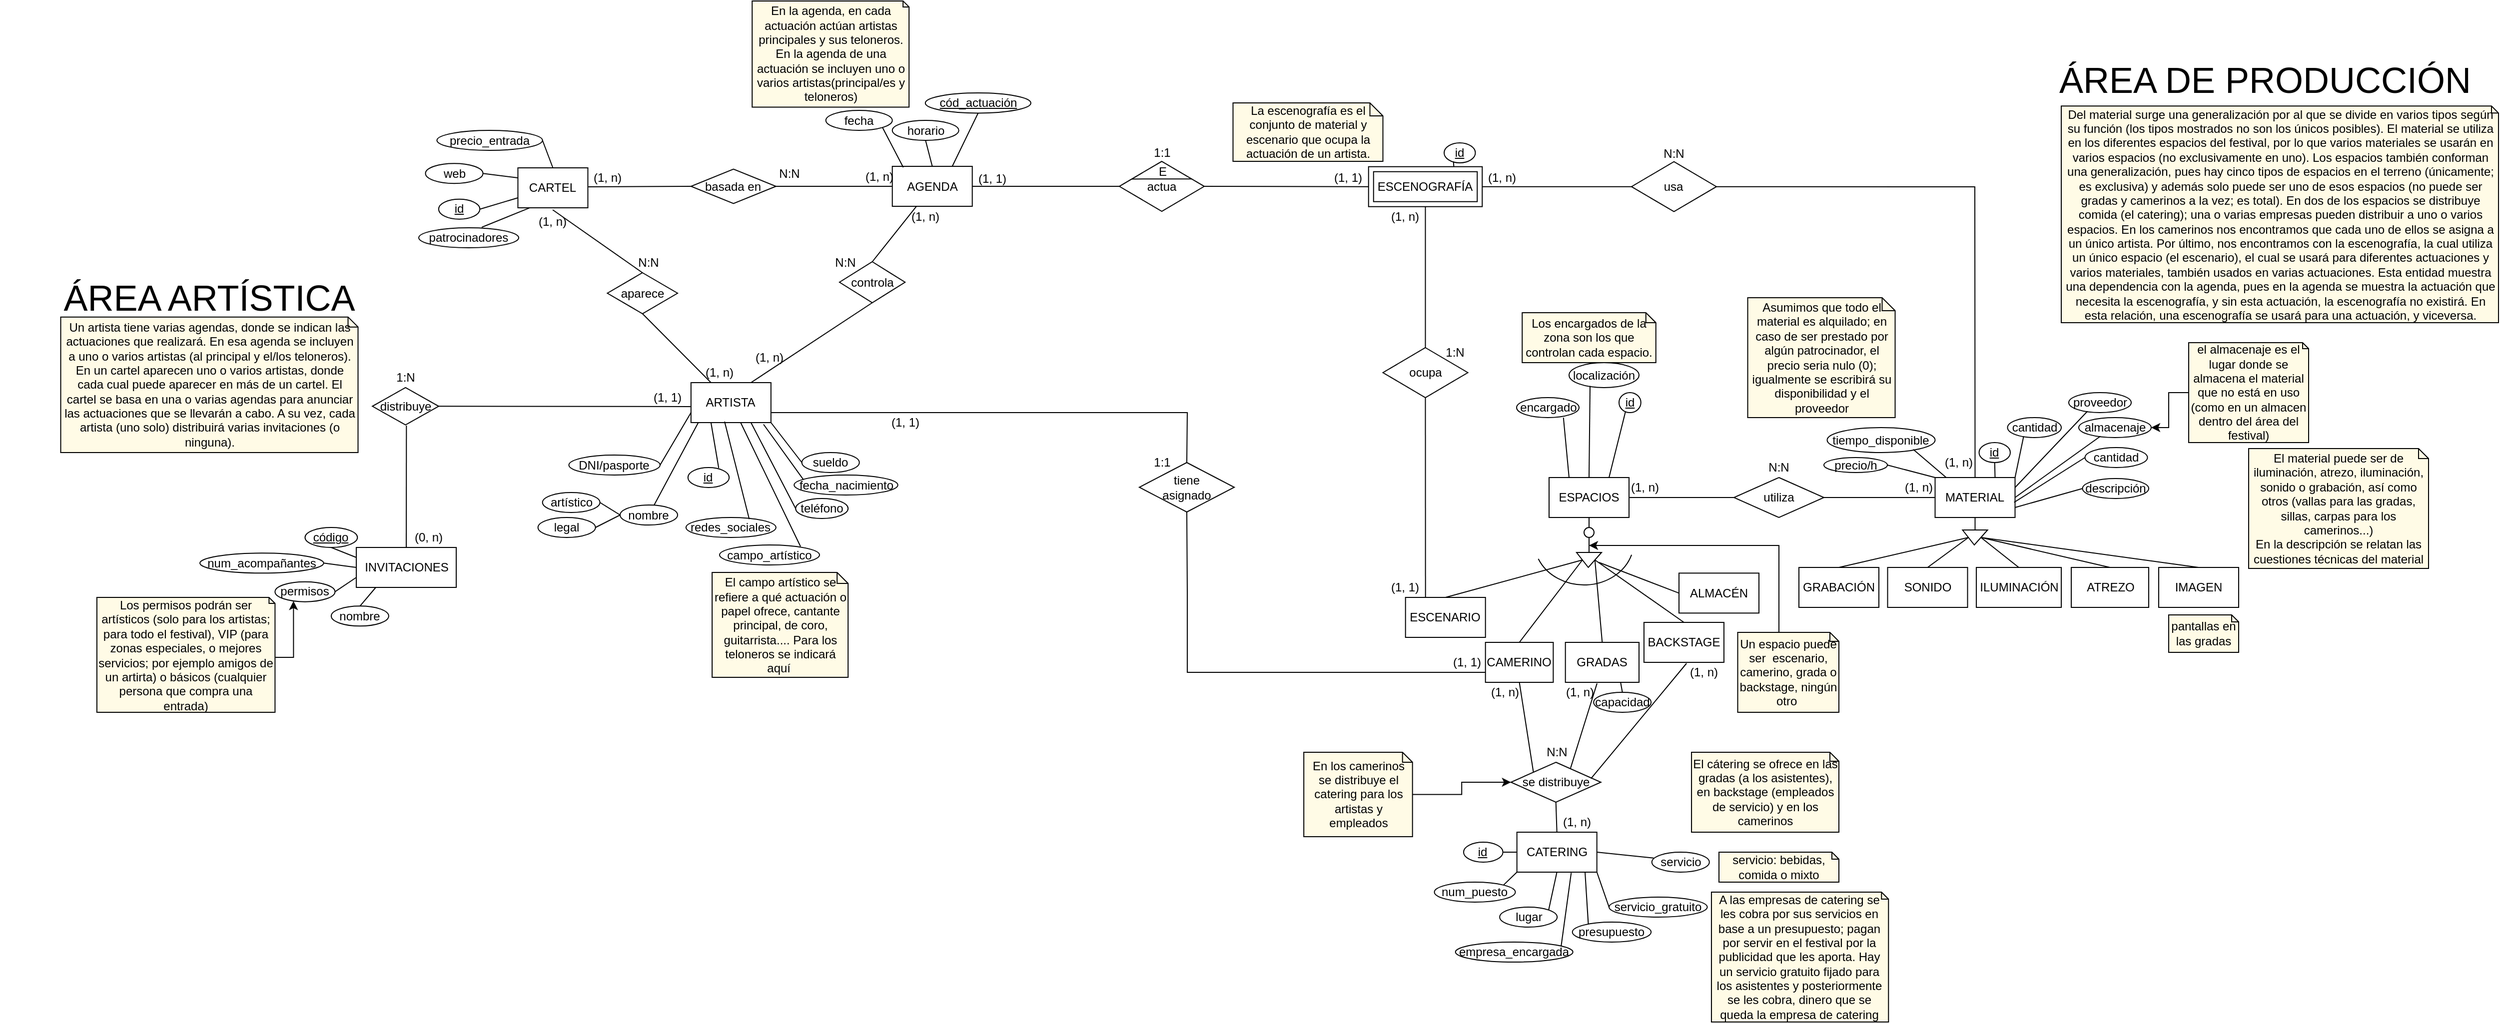 <mxfile version="14.6.9" type="device"><diagram id="wHpsSQKOxJFCnORs4FpX" name="Page-1"><mxGraphModel dx="1543" dy="1547" grid="1" gridSize="10" guides="1" tooltips="1" connect="1" arrows="1" fold="1" page="1" pageScale="1" pageWidth="827" pageHeight="1169" math="0" shadow="0"><root><mxCell id="0"/><mxCell id="1" parent="0"/><mxCell id="zHN2boDvlVWGgwDAEwIw-7" value="ESCENOGRAFÍA" style="shape=ext;margin=3;double=1;whiteSpace=wrap;html=1;align=center;" parent="1" vertex="1"><mxGeometry x="969.37" y="53.84" width="113.75" height="40" as="geometry"/></mxCell><mxCell id="lAFr23rKKSuZjU2SJJOA-1" value="ARTISTA" style="rounded=0;whiteSpace=wrap;html=1;" parent="1" vertex="1"><mxGeometry x="291.42" y="270" width="80" height="40" as="geometry"/></mxCell><mxCell id="lAFr23rKKSuZjU2SJJOA-2" value="CARTEL" style="rounded=0;whiteSpace=wrap;html=1;" parent="1" vertex="1"><mxGeometry x="118.23" y="55" width="70" height="40" as="geometry"/></mxCell><mxCell id="lAFr23rKKSuZjU2SJJOA-3" value="INVITACIONES" style="rounded=0;whiteSpace=wrap;html=1;" parent="1" vertex="1"><mxGeometry x="-43.5" y="435" width="100" height="40" as="geometry"/></mxCell><mxCell id="lAFr23rKKSuZjU2SJJOA-4" value="AGENDA" style="rounded=0;whiteSpace=wrap;html=1;" parent="1" vertex="1"><mxGeometry x="492.85" y="53.51" width="80" height="40" as="geometry"/></mxCell><mxCell id="lAFr23rKKSuZjU2SJJOA-45" value="MATERIAL" style="rounded=0;whiteSpace=wrap;html=1;" parent="1" vertex="1"><mxGeometry x="1536.25" y="365" width="80" height="40" as="geometry"/></mxCell><mxCell id="lAFr23rKKSuZjU2SJJOA-46" value="SONIDO" style="rounded=0;whiteSpace=wrap;html=1;" parent="1" vertex="1"><mxGeometry x="1488.75" y="455" width="80" height="40" as="geometry"/></mxCell><mxCell id="lAFr23rKKSuZjU2SJJOA-47" value="GRABACIÓN" style="rounded=0;whiteSpace=wrap;html=1;" parent="1" vertex="1"><mxGeometry x="1400" y="455" width="80" height="40" as="geometry"/></mxCell><mxCell id="lAFr23rKKSuZjU2SJJOA-48" value="ILUMINACIÓN" style="rounded=0;whiteSpace=wrap;html=1;" parent="1" vertex="1"><mxGeometry x="1577.5" y="455" width="85" height="40" as="geometry"/></mxCell><mxCell id="lAFr23rKKSuZjU2SJJOA-49" value="ESPACIOS" style="rounded=0;whiteSpace=wrap;html=1;" parent="1" vertex="1"><mxGeometry x="1150" y="365" width="80" height="40" as="geometry"/></mxCell><mxCell id="lAFr23rKKSuZjU2SJJOA-50" value="ESCENARIO" style="rounded=0;whiteSpace=wrap;html=1;" parent="1" vertex="1"><mxGeometry x="1006.34" y="485" width="80" height="40" as="geometry"/></mxCell><mxCell id="lAFr23rKKSuZjU2SJJOA-51" value="GRADAS" style="rounded=0;whiteSpace=wrap;html=1;" parent="1" vertex="1"><mxGeometry x="1166.34" y="530" width="73.66" height="40" as="geometry"/></mxCell><mxCell id="lAFr23rKKSuZjU2SJJOA-52" value="BACKSTAGE" style="rounded=0;whiteSpace=wrap;html=1;" parent="1" vertex="1"><mxGeometry x="1244.97" y="510" width="80" height="40" as="geometry"/></mxCell><mxCell id="lAFr23rKKSuZjU2SJJOA-53" value="CATERING" style="rounded=0;whiteSpace=wrap;html=1;" parent="1" vertex="1"><mxGeometry x="1117.84" y="720" width="80" height="40" as="geometry"/></mxCell><mxCell id="lAFr23rKKSuZjU2SJJOA-55" value="" style="endArrow=none;html=1;rounded=0;exitX=0.5;exitY=1;exitDx=0;exitDy=0;startArrow=none;" parent="1" source="ZpnFqnNZQAsO4K6QBseK-27" target="lAFr23rKKSuZjU2SJJOA-56" edge="1"><mxGeometry relative="1" as="geometry"><mxPoint x="1180" y="415" as="sourcePoint"/><mxPoint x="1190" y="425" as="targetPoint"/></mxGeometry></mxCell><mxCell id="lAFr23rKKSuZjU2SJJOA-56" value="" style="verticalLabelPosition=bottom;verticalAlign=top;html=1;shape=mxgraph.basic.acute_triangle;dx=0.53;rotation=-180;" parent="1" vertex="1"><mxGeometry x="1177.5" y="440" width="25" height="15" as="geometry"/></mxCell><mxCell id="lAFr23rKKSuZjU2SJJOA-57" value="" style="endArrow=none;html=1;rounded=0;exitX=0;exitY=0;exitDx=6.625;exitDy=7.5;exitPerimeter=0;entryX=0.5;entryY=0;entryDx=0;entryDy=0;" parent="1" source="lAFr23rKKSuZjU2SJJOA-56" target="lAFr23rKKSuZjU2SJJOA-51" edge="1"><mxGeometry relative="1" as="geometry"><mxPoint x="1130" y="455" as="sourcePoint"/><mxPoint x="1290" y="455" as="targetPoint"/></mxGeometry></mxCell><mxCell id="lAFr23rKKSuZjU2SJJOA-58" value="" style="endArrow=none;html=1;rounded=0;exitX=0;exitY=0;exitDx=19.125;exitDy=7.5;exitPerimeter=0;entryX=0.5;entryY=0;entryDx=0;entryDy=0;" parent="1" source="lAFr23rKKSuZjU2SJJOA-56" target="lAFr23rKKSuZjU2SJJOA-50" edge="1"><mxGeometry relative="1" as="geometry"><mxPoint x="1130" y="455" as="sourcePoint"/><mxPoint x="1290" y="455" as="targetPoint"/></mxGeometry></mxCell><mxCell id="lAFr23rKKSuZjU2SJJOA-59" value="" style="endArrow=none;html=1;rounded=0;entryX=0.5;entryY=0;entryDx=0;entryDy=0;exitX=0;exitY=0;exitDx=6.625;exitDy=7.5;exitPerimeter=0;" parent="1" source="lAFr23rKKSuZjU2SJJOA-56" target="lAFr23rKKSuZjU2SJJOA-52" edge="1"><mxGeometry relative="1" as="geometry"><mxPoint x="1200" y="455" as="sourcePoint"/><mxPoint x="1290" y="455" as="targetPoint"/></mxGeometry></mxCell><mxCell id="lAFr23rKKSuZjU2SJJOA-60" value="utiliza" style="shape=rhombus;perimeter=rhombusPerimeter;whiteSpace=wrap;html=1;align=center;" parent="1" vertex="1"><mxGeometry x="1335" y="365" width="90" height="40" as="geometry"/></mxCell><mxCell id="lAFr23rKKSuZjU2SJJOA-61" value="" style="endArrow=none;html=1;rounded=0;exitX=0.5;exitY=1;exitDx=0;exitDy=0;" parent="1" source="lAFr23rKKSuZjU2SJJOA-45" target="lAFr23rKKSuZjU2SJJOA-62" edge="1"><mxGeometry relative="1" as="geometry"><mxPoint x="1558.75" y="457.5" as="sourcePoint"/><mxPoint x="1558.75" y="477.5" as="targetPoint"/></mxGeometry></mxCell><mxCell id="lAFr23rKKSuZjU2SJJOA-62" value="" style="verticalLabelPosition=bottom;verticalAlign=top;html=1;shape=mxgraph.basic.acute_triangle;dx=0.53;rotation=-180;" parent="1" vertex="1"><mxGeometry x="1563.75" y="417.5" width="25" height="15" as="geometry"/></mxCell><mxCell id="lAFr23rKKSuZjU2SJJOA-63" value="" style="endArrow=none;html=1;rounded=0;exitX=0;exitY=0;exitDx=19.125;exitDy=7.5;exitPerimeter=0;entryX=0.5;entryY=0;entryDx=0;entryDy=0;" parent="1" source="lAFr23rKKSuZjU2SJJOA-62" target="lAFr23rKKSuZjU2SJJOA-46" edge="1"><mxGeometry relative="1" as="geometry"><mxPoint x="1526.25" y="497.5" as="sourcePoint"/><mxPoint x="1586.25" y="497.5" as="targetPoint"/></mxGeometry></mxCell><mxCell id="lAFr23rKKSuZjU2SJJOA-64" value="" style="endArrow=none;html=1;rounded=0;exitX=0;exitY=0;exitDx=19.125;exitDy=7.5;exitPerimeter=0;entryX=0.5;entryY=0;entryDx=0;entryDy=0;" parent="1" source="lAFr23rKKSuZjU2SJJOA-62" target="lAFr23rKKSuZjU2SJJOA-47" edge="1"><mxGeometry relative="1" as="geometry"><mxPoint x="1526.25" y="497.5" as="sourcePoint"/><mxPoint x="1496.25" y="497.5" as="targetPoint"/></mxGeometry></mxCell><mxCell id="lAFr23rKKSuZjU2SJJOA-65" value="" style="endArrow=none;html=1;rounded=0;entryX=0.5;entryY=0;entryDx=0;entryDy=0;exitX=0;exitY=0;exitDx=6.625;exitDy=7.5;exitPerimeter=0;" parent="1" source="lAFr23rKKSuZjU2SJJOA-62" target="lAFr23rKKSuZjU2SJJOA-48" edge="1"><mxGeometry relative="1" as="geometry"><mxPoint x="1596.25" y="497.5" as="sourcePoint"/><mxPoint x="1676.25" y="497.5" as="targetPoint"/></mxGeometry></mxCell><mxCell id="lAFr23rKKSuZjU2SJJOA-66" value="" style="endArrow=none;html=1;rounded=0;exitX=1;exitY=0.5;exitDx=0;exitDy=0;entryX=0;entryY=0.5;entryDx=0;entryDy=0;" parent="1" source="lAFr23rKKSuZjU2SJJOA-49" target="lAFr23rKKSuZjU2SJJOA-60" edge="1"><mxGeometry relative="1" as="geometry"><mxPoint x="1170" y="285" as="sourcePoint"/><mxPoint x="1330" y="285" as="targetPoint"/></mxGeometry></mxCell><mxCell id="lAFr23rKKSuZjU2SJJOA-67" value="" style="endArrow=none;html=1;rounded=0;exitX=1;exitY=0.5;exitDx=0;exitDy=0;entryX=0;entryY=0.5;entryDx=0;entryDy=0;" parent="1" source="lAFr23rKKSuZjU2SJJOA-60" target="lAFr23rKKSuZjU2SJJOA-45" edge="1"><mxGeometry relative="1" as="geometry"><mxPoint x="1170" y="285" as="sourcePoint"/><mxPoint x="1330" y="285" as="targetPoint"/></mxGeometry></mxCell><mxCell id="lAFr23rKKSuZjU2SJJOA-68" value="ocupa" style="shape=rhombus;perimeter=rhombusPerimeter;whiteSpace=wrap;html=1;align=center;" parent="1" vertex="1"><mxGeometry x="983.75" y="235" width="85" height="50" as="geometry"/></mxCell><mxCell id="lAFr23rKKSuZjU2SJJOA-69" value="" style="endArrow=none;html=1;rounded=0;entryX=0.5;entryY=0;entryDx=0;entryDy=0;exitX=1;exitY=0.5;exitDx=0;exitDy=0;" parent="1" source="7BMnyStVyAtj3TDrijPH-26" target="lAFr23rKKSuZjU2SJJOA-45" edge="1"><mxGeometry relative="1" as="geometry"><mxPoint x="1250" y="80" as="sourcePoint"/><mxPoint x="1330" y="515" as="targetPoint"/><Array as="points"><mxPoint x="1576" y="74"/></Array></mxGeometry></mxCell><mxCell id="lAFr23rKKSuZjU2SJJOA-70" value="" style="endArrow=none;html=1;rounded=0;exitX=0.5;exitY=1;exitDx=0;exitDy=0;entryX=0.5;entryY=0;entryDx=0;entryDy=0;" parent="1" source="zHN2boDvlVWGgwDAEwIw-7" target="lAFr23rKKSuZjU2SJJOA-68" edge="1"><mxGeometry relative="1" as="geometry"><mxPoint x="1452" y="155" as="sourcePoint"/><mxPoint x="1558.75" y="225" as="targetPoint"/></mxGeometry></mxCell><mxCell id="lAFr23rKKSuZjU2SJJOA-74" value="se distribuye" style="rhombus;whiteSpace=wrap;html=1;" parent="1" vertex="1"><mxGeometry x="1111.84" y="650" width="90" height="40" as="geometry"/></mxCell><mxCell id="lAFr23rKKSuZjU2SJJOA-75" value="" style="endArrow=none;html=1;exitX=0.663;exitY=0.147;exitDx=0;exitDy=0;exitPerimeter=0;" parent="1" source="lAFr23rKKSuZjU2SJJOA-74" edge="1"><mxGeometry width="50" height="50" relative="1" as="geometry"><mxPoint x="1471.34" y="610" as="sourcePoint"/><mxPoint x="1198" y="571" as="targetPoint"/></mxGeometry></mxCell><mxCell id="lAFr23rKKSuZjU2SJJOA-76" value="" style="endArrow=none;html=1;exitX=0.5;exitY=1;exitDx=0;exitDy=0;entryX=0.5;entryY=0;entryDx=0;entryDy=0;" parent="1" source="lAFr23rKKSuZjU2SJJOA-74" target="lAFr23rKKSuZjU2SJJOA-53" edge="1"><mxGeometry width="50" height="50" relative="1" as="geometry"><mxPoint x="1180.59" y="690" as="sourcePoint"/><mxPoint x="1477.59" y="610" as="targetPoint"/></mxGeometry></mxCell><mxCell id="lAFr23rKKSuZjU2SJJOA-77" value="" style="endArrow=none;html=1;rounded=0;exitX=0.5;exitY=1;exitDx=0;exitDy=0;entryX=0.25;entryY=0;entryDx=0;entryDy=0;" parent="1" source="lAFr23rKKSuZjU2SJJOA-68" target="lAFr23rKKSuZjU2SJJOA-50" edge="1"><mxGeometry relative="1" as="geometry"><mxPoint x="1425" y="290" as="sourcePoint"/><mxPoint x="1558.75" y="375" as="targetPoint"/></mxGeometry></mxCell><mxCell id="lAFr23rKKSuZjU2SJJOA-78" value="La escenografía es el conjunto de material y escenario que ocupa la actuación de un artista." style="shape=note;size=13;whiteSpace=wrap;html=1;fillColor=#FFFBE6;" parent="1" vertex="1"><mxGeometry x="833.75" y="-10" width="150" height="58.51" as="geometry"/></mxCell><mxCell id="lAFr23rKKSuZjU2SJJOA-80" value="El material puede ser de iluminación, atrezo, iluminación, sonido o grabación, así como otros (vallas para las gradas, sillas, carpas para los camerinos...)&lt;br&gt;En la descripción se relatan las cuestiones técnicas del material" style="shape=note;size=10;whiteSpace=wrap;html=1;fillColor=#FFFBE6;" parent="1" vertex="1"><mxGeometry x="1850" y="336" width="180" height="120" as="geometry"/></mxCell><mxCell id="lAFr23rKKSuZjU2SJJOA-83" style="edgeStyle=orthogonalEdgeStyle;rounded=0;orthogonalLoop=1;jettySize=auto;html=1;" parent="1" source="lAFr23rKKSuZjU2SJJOA-82" edge="1"><mxGeometry relative="1" as="geometry"><mxPoint x="1190" y="433" as="targetPoint"/><Array as="points"><mxPoint x="1380" y="570"/><mxPoint x="1380" y="433"/></Array></mxGeometry></mxCell><mxCell id="lAFr23rKKSuZjU2SJJOA-82" value="Un espacio puede ser&amp;nbsp; escenario, camerino, grada o backstage, ningún otro&amp;nbsp;" style="shape=note;size=9;whiteSpace=wrap;html=1;fillColor=#FFFBE6;" parent="1" vertex="1"><mxGeometry x="1338.75" y="520" width="101.25" height="80" as="geometry"/></mxCell><mxCell id="lAFr23rKKSuZjU2SJJOA-85" style="edgeStyle=orthogonalEdgeStyle;rounded=0;orthogonalLoop=1;jettySize=auto;html=1;entryX=0;entryY=0.5;entryDx=0;entryDy=0;" parent="1" source="lAFr23rKKSuZjU2SJJOA-84" target="lAFr23rKKSuZjU2SJJOA-74" edge="1"><mxGeometry relative="1" as="geometry"/></mxCell><mxCell id="lAFr23rKKSuZjU2SJJOA-84" value="En los camerinos se distribuye el catering para los artistas y empleados" style="shape=note;size=10;whiteSpace=wrap;html=1;fillColor=#FFFBE6;" parent="1" vertex="1"><mxGeometry x="904.59" y="640" width="108.75" height="84.5" as="geometry"/></mxCell><mxCell id="P6zloxRCI6d_RbfvAFW0-1" value="&lt;span&gt;CAMERINO&lt;/span&gt;" style="rounded=0;whiteSpace=wrap;html=1;" parent="1" vertex="1"><mxGeometry x="1086.34" y="530" width="67.84" height="40" as="geometry"/></mxCell><mxCell id="P6zloxRCI6d_RbfvAFW0-2" value="" style="endArrow=none;html=1;exitX=0.5;exitY=0;exitDx=0;exitDy=0;entryX=0;entryY=0;entryDx=19.125;entryDy=7.5;entryPerimeter=0;" parent="1" source="P6zloxRCI6d_RbfvAFW0-1" target="lAFr23rKKSuZjU2SJJOA-56" edge="1"><mxGeometry width="50" height="50" relative="1" as="geometry"><mxPoint x="1310" y="470" as="sourcePoint"/><mxPoint x="1180" y="450" as="targetPoint"/></mxGeometry></mxCell><mxCell id="P6zloxRCI6d_RbfvAFW0-9" value="" style="verticalLabelPosition=bottom;verticalAlign=top;html=1;shape=mxgraph.basic.arc;startAngle=0.3;endAngle=0.684;fillColor=#FFFBE6;" parent="1" vertex="1"><mxGeometry x="1135" y="385" width="100" height="87.5" as="geometry"/></mxCell><mxCell id="P6zloxRCI6d_RbfvAFW0-13" value="IMAGEN" style="rounded=0;whiteSpace=wrap;html=1;" parent="1" vertex="1"><mxGeometry x="1760" y="455" width="80" height="40" as="geometry"/></mxCell><mxCell id="P6zloxRCI6d_RbfvAFW0-14" value="" style="endArrow=none;html=1;exitX=0.5;exitY=0;exitDx=0;exitDy=0;entryX=0;entryY=0;entryDx=6.625;entryDy=7.5;entryPerimeter=0;" parent="1" source="P6zloxRCI6d_RbfvAFW0-13" target="lAFr23rKKSuZjU2SJJOA-62" edge="1"><mxGeometry width="50" height="50" relative="1" as="geometry"><mxPoint x="2158.75" y="555" as="sourcePoint"/><mxPoint x="1890" y="510" as="targetPoint"/></mxGeometry></mxCell><mxCell id="P6zloxRCI6d_RbfvAFW0-15" value="pantallas en las gradas" style="shape=note;size=7;whiteSpace=wrap;html=1;fillColor=#FFFBE6;" parent="1" vertex="1"><mxGeometry x="1770" y="502.5" width="70" height="37.5" as="geometry"/></mxCell><mxCell id="P6zloxRCI6d_RbfvAFW0-16" value="El cátering se ofrece en las gradas (a los asistentes), en backstage (empleados de servicio) y en los camerinos" style="shape=note;size=9;whiteSpace=wrap;html=1;fillColor=#FFFBE6;" parent="1" vertex="1"><mxGeometry x="1292.53" y="640" width="147.47" height="80" as="geometry"/></mxCell><mxCell id="P6zloxRCI6d_RbfvAFW0-17" value="nombre" style="ellipse;whiteSpace=wrap;html=1;align=center;fillColor=#FFFFFF;" parent="1" vertex="1"><mxGeometry x="220.48" y="392.5" width="57.5" height="20" as="geometry"/></mxCell><mxCell id="P6zloxRCI6d_RbfvAFW0-18" value="legal" style="ellipse;whiteSpace=wrap;html=1;align=center;fillColor=#FFFFFF;" parent="1" vertex="1"><mxGeometry x="138.32" y="405" width="57.5" height="20" as="geometry"/></mxCell><mxCell id="P6zloxRCI6d_RbfvAFW0-19" value="artístico" style="ellipse;whiteSpace=wrap;html=1;align=center;fillColor=#FFFFFF;" parent="1" vertex="1"><mxGeometry x="142.82" y="380" width="57.5" height="20" as="geometry"/></mxCell><mxCell id="P6zloxRCI6d_RbfvAFW0-20" value="&lt;u&gt;id&lt;/u&gt;" style="ellipse;whiteSpace=wrap;html=1;align=center;fillColor=#FFFFFF;" parent="1" vertex="1"><mxGeometry x="288.37" y="355" width="41.25" height="20" as="geometry"/></mxCell><mxCell id="P6zloxRCI6d_RbfvAFW0-21" value="DNI/pasporte" style="ellipse;whiteSpace=wrap;html=1;align=center;fillColor=#FFFFFF;" parent="1" vertex="1"><mxGeometry x="169.23" y="342.5" width="91.25" height="20" as="geometry"/></mxCell><mxCell id="P6zloxRCI6d_RbfvAFW0-22" value="fecha_nacimiento" style="ellipse;whiteSpace=wrap;html=1;align=center;fillColor=#FFFFFF;" parent="1" vertex="1"><mxGeometry x="394.6" y="362.5" width="103.75" height="20" as="geometry"/></mxCell><mxCell id="P6zloxRCI6d_RbfvAFW0-23" value="redes_sociales" style="ellipse;whiteSpace=wrap;html=1;align=center;fillColor=#FFFFFF;" parent="1" vertex="1"><mxGeometry x="286.42" y="405.0" width="90" height="20" as="geometry"/></mxCell><mxCell id="P6zloxRCI6d_RbfvAFW0-24" value="teléfono" style="ellipse;whiteSpace=wrap;html=1;align=center;fillColor=#FFFFFF;" parent="1" vertex="1"><mxGeometry x="396.1" y="386" width="52.5" height="20" as="geometry"/></mxCell><mxCell id="P6zloxRCI6d_RbfvAFW0-28" value="" style="endArrow=none;html=1;exitX=0.75;exitY=1;exitDx=0;exitDy=0;entryX=0;entryY=0.5;entryDx=0;entryDy=0;" parent="1" source="lAFr23rKKSuZjU2SJJOA-1" target="P6zloxRCI6d_RbfvAFW0-24" edge="1"><mxGeometry width="50" height="50" relative="1" as="geometry"><mxPoint x="386.79" y="847.5" as="sourcePoint"/><mxPoint x="445.62" y="372.5" as="targetPoint"/></mxGeometry></mxCell><mxCell id="P6zloxRCI6d_RbfvAFW0-29" value="" style="endArrow=none;html=1;exitX=1;exitY=0.5;exitDx=0;exitDy=0;entryX=0;entryY=0.5;entryDx=0;entryDy=0;" parent="1" source="P6zloxRCI6d_RbfvAFW0-19" target="P6zloxRCI6d_RbfvAFW0-17" edge="1"><mxGeometry width="50" height="50" relative="1" as="geometry"><mxPoint x="-34.763" y="290.621" as="sourcePoint"/><mxPoint x="83.23" y="296" as="targetPoint"/></mxGeometry></mxCell><mxCell id="P6zloxRCI6d_RbfvAFW0-30" value="" style="endArrow=none;html=1;exitX=0;exitY=0.5;exitDx=0;exitDy=0;entryX=1;entryY=0.5;entryDx=0;entryDy=0;" parent="1" source="P6zloxRCI6d_RbfvAFW0-17" target="P6zloxRCI6d_RbfvAFW0-18" edge="1"><mxGeometry width="50" height="50" relative="1" as="geometry"><mxPoint x="-34.763" y="311.379" as="sourcePoint"/><mxPoint x="23.23" y="311" as="targetPoint"/></mxGeometry></mxCell><mxCell id="P6zloxRCI6d_RbfvAFW0-35" value="sueldo" style="ellipse;whiteSpace=wrap;html=1;align=center;fillColor=#FFFFFF;" parent="1" vertex="1"><mxGeometry x="402.35" y="340" width="57.5" height="20" as="geometry"/></mxCell><mxCell id="P6zloxRCI6d_RbfvAFW0-36" value="campo_artístico" style="ellipse;whiteSpace=wrap;html=1;align=center;fillColor=#FFFFFF;" parent="1" vertex="1"><mxGeometry x="320.0" y="432.5" width="100" height="20" as="geometry"/></mxCell><mxCell id="P6zloxRCI6d_RbfvAFW0-37" value="El campo artístico se refiere a qué actuación o papel ofrece, cantante principal, de coro, guitarrista.... Para los teloneros se indicará aquí&amp;nbsp;" style="shape=note;size=11;whiteSpace=wrap;html=1;fillColor=#FFFBE6;" parent="1" vertex="1"><mxGeometry x="312.55" y="460" width="136.05" height="105" as="geometry"/></mxCell><mxCell id="P6zloxRCI6d_RbfvAFW0-39" value="" style="endArrow=none;html=1;rounded=0;exitX=0;exitY=0.5;exitDx=0;exitDy=0;entryX=1;entryY=1;entryDx=0;entryDy=0;" parent="1" source="P6zloxRCI6d_RbfvAFW0-35" target="lAFr23rKKSuZjU2SJJOA-1" edge="1"><mxGeometry relative="1" as="geometry"><mxPoint x="461.87" y="722.5" as="sourcePoint"/><mxPoint x="401.35" y="846.82" as="targetPoint"/></mxGeometry></mxCell><mxCell id="P6zloxRCI6d_RbfvAFW0-40" value="" style="endArrow=none;html=1;rounded=0;exitX=0.746;exitY=0.026;exitDx=0;exitDy=0;entryX=0.25;entryY=1;entryDx=0;entryDy=0;exitPerimeter=0;" parent="1" source="P6zloxRCI6d_RbfvAFW0-20" target="lAFr23rKKSuZjU2SJJOA-1" edge="1"><mxGeometry relative="1" as="geometry"><mxPoint x="461.87" y="722.5" as="sourcePoint"/><mxPoint x="326.79" y="847.5" as="targetPoint"/></mxGeometry></mxCell><mxCell id="P6zloxRCI6d_RbfvAFW0-41" value="" style="endArrow=none;html=1;rounded=0;exitX=0.703;exitY=0.082;exitDx=0;exitDy=0;entryX=0.42;entryY=0.975;entryDx=0;entryDy=0;entryPerimeter=0;exitPerimeter=0;" parent="1" source="P6zloxRCI6d_RbfvAFW0-23" target="lAFr23rKKSuZjU2SJJOA-1" edge="1"><mxGeometry relative="1" as="geometry"><mxPoint x="461.87" y="722.5" as="sourcePoint"/><mxPoint x="346.79" y="847.5" as="targetPoint"/></mxGeometry></mxCell><mxCell id="P6zloxRCI6d_RbfvAFW0-42" value="" style="endArrow=none;html=1;rounded=0;exitX=0.81;exitY=0.074;exitDx=0;exitDy=0;exitPerimeter=0;" parent="1" source="P6zloxRCI6d_RbfvAFW0-36" target="lAFr23rKKSuZjU2SJJOA-1" edge="1"><mxGeometry relative="1" as="geometry"><mxPoint x="461.87" y="722.5" as="sourcePoint"/><mxPoint x="366.79" y="847.5" as="targetPoint"/></mxGeometry></mxCell><mxCell id="P6zloxRCI6d_RbfvAFW0-44" value="" style="endArrow=none;html=1;rounded=0;exitX=0.091;exitY=0.24;exitDx=0;exitDy=0;entryX=0.907;entryY=1.044;entryDx=0;entryDy=0;entryPerimeter=0;exitPerimeter=0;" parent="1" source="P6zloxRCI6d_RbfvAFW0-22" target="lAFr23rKKSuZjU2SJJOA-1" edge="1"><mxGeometry relative="1" as="geometry"><mxPoint x="247.87" y="807.5" as="sourcePoint"/><mxPoint x="391" y="840" as="targetPoint"/></mxGeometry></mxCell><mxCell id="P6zloxRCI6d_RbfvAFW0-47" value="" style="endArrow=none;html=1;rounded=0;entryX=0.092;entryY=0.996;entryDx=0;entryDy=0;entryPerimeter=0;" parent="1" source="P6zloxRCI6d_RbfvAFW0-17" target="lAFr23rKKSuZjU2SJJOA-1" edge="1"><mxGeometry relative="1" as="geometry"><mxPoint x="278" y="403" as="sourcePoint"/><mxPoint x="326.79" y="857.5" as="targetPoint"/></mxGeometry></mxCell><mxCell id="P6zloxRCI6d_RbfvAFW0-48" value="" style="endArrow=none;html=1;rounded=0;exitX=1;exitY=0.5;exitDx=0;exitDy=0;entryX=0;entryY=0.75;entryDx=0;entryDy=0;" parent="1" source="P6zloxRCI6d_RbfvAFW0-21" target="lAFr23rKKSuZjU2SJJOA-1" edge="1"><mxGeometry relative="1" as="geometry"><mxPoint x="518.03" y="847.5" as="sourcePoint"/><mxPoint x="408.03" y="847.5" as="targetPoint"/></mxGeometry></mxCell><mxCell id="P6zloxRCI6d_RbfvAFW0-49" value="localización" style="ellipse;whiteSpace=wrap;html=1;align=center;fillColor=#FFFFFF;" parent="1" vertex="1"><mxGeometry x="1170" y="250" width="70" height="25" as="geometry"/></mxCell><mxCell id="P6zloxRCI6d_RbfvAFW0-50" value="" style="endArrow=none;html=1;rounded=0;exitX=0.3;exitY=0.932;exitDx=0;exitDy=0;entryX=0.5;entryY=0;entryDx=0;entryDy=0;exitPerimeter=0;" parent="1" source="P6zloxRCI6d_RbfvAFW0-49" target="lAFr23rKKSuZjU2SJJOA-49" edge="1"><mxGeometry relative="1" as="geometry"><mxPoint x="1655" y="125" as="sourcePoint"/><mxPoint x="1600" y="240" as="targetPoint"/></mxGeometry></mxCell><mxCell id="P6zloxRCI6d_RbfvAFW0-51" value="&lt;u&gt;id&lt;/u&gt;" style="ellipse;whiteSpace=wrap;html=1;align=center;fillColor=#FFFFFF;" parent="1" vertex="1"><mxGeometry x="1220" y="280" width="21.87" height="20" as="geometry"/></mxCell><mxCell id="P6zloxRCI6d_RbfvAFW0-52" value="" style="endArrow=none;html=1;rounded=0;exitX=0.3;exitY=0.932;exitDx=0;exitDy=0;entryX=0.75;entryY=0;entryDx=0;entryDy=0;exitPerimeter=0;" parent="1" source="P6zloxRCI6d_RbfvAFW0-51" target="lAFr23rKKSuZjU2SJJOA-49" edge="1"><mxGeometry relative="1" as="geometry"><mxPoint x="1687.96" y="159.96" as="sourcePoint"/><mxPoint x="1207.68" y="365.0" as="targetPoint"/></mxGeometry></mxCell><mxCell id="P6zloxRCI6d_RbfvAFW0-57" value="&lt;u&gt;id&lt;/u&gt;" style="ellipse;whiteSpace=wrap;html=1;align=center;fillColor=#FFFFFF;" parent="1" vertex="1"><mxGeometry x="1580.25" y="330" width="31.25" height="20" as="geometry"/></mxCell><mxCell id="P6zloxRCI6d_RbfvAFW0-58" value="" style="endArrow=none;html=1;rounded=0;entryX=0.75;entryY=0;entryDx=0;entryDy=0;exitX=0.5;exitY=1;exitDx=0;exitDy=0;" parent="1" source="P6zloxRCI6d_RbfvAFW0-57" target="lAFr23rKKSuZjU2SJJOA-45" edge="1"><mxGeometry relative="1" as="geometry"><mxPoint x="1596" y="349" as="sourcePoint"/><mxPoint x="1612.5" y="365.0" as="targetPoint"/></mxGeometry></mxCell><mxCell id="P6zloxRCI6d_RbfvAFW0-59" value="cantidad" style="ellipse;whiteSpace=wrap;html=1;align=center;fillColor=#FFFFFF;" parent="1" vertex="1"><mxGeometry x="1608.75" y="305" width="53.75" height="20" as="geometry"/></mxCell><mxCell id="P6zloxRCI6d_RbfvAFW0-60" value="" style="endArrow=none;html=1;rounded=0;exitX=0.3;exitY=0.932;exitDx=0;exitDy=0;entryX=1;entryY=0;entryDx=0;entryDy=0;exitPerimeter=0;" parent="1" source="P6zloxRCI6d_RbfvAFW0-59" target="lAFr23rKKSuZjU2SJJOA-45" edge="1"><mxGeometry relative="1" as="geometry"><mxPoint x="2100.46" y="169.96" as="sourcePoint"/><mxPoint x="1632.5" y="365.0" as="targetPoint"/></mxGeometry></mxCell><mxCell id="P6zloxRCI6d_RbfvAFW0-62" value="proveedor" style="ellipse;whiteSpace=wrap;html=1;align=center;fillColor=#FFFFFF;" parent="1" vertex="1"><mxGeometry x="1670" y="280" width="62.5" height="20" as="geometry"/></mxCell><mxCell id="P6zloxRCI6d_RbfvAFW0-63" value="" style="endArrow=none;html=1;rounded=0;exitX=0.3;exitY=0.932;exitDx=0;exitDy=0;entryX=1;entryY=0.25;entryDx=0;entryDy=0;exitPerimeter=0;" parent="1" source="P6zloxRCI6d_RbfvAFW0-62" target="lAFr23rKKSuZjU2SJJOA-45" edge="1"><mxGeometry relative="1" as="geometry"><mxPoint x="2110.46" y="179.96" as="sourcePoint"/><mxPoint x="1642.5" y="375.0" as="targetPoint"/></mxGeometry></mxCell><mxCell id="P6zloxRCI6d_RbfvAFW0-64" value="almacenaje" style="ellipse;whiteSpace=wrap;html=1;align=center;fillColor=#FFFFFF;" parent="1" vertex="1"><mxGeometry x="1680" y="305" width="72.5" height="20" as="geometry"/></mxCell><mxCell id="P6zloxRCI6d_RbfvAFW0-65" value="" style="endArrow=none;html=1;rounded=0;exitX=0.3;exitY=0.932;exitDx=0;exitDy=0;entryX=1;entryY=0.5;entryDx=0;entryDy=0;exitPerimeter=0;" parent="1" source="P6zloxRCI6d_RbfvAFW0-64" target="lAFr23rKKSuZjU2SJJOA-45" edge="1"><mxGeometry relative="1" as="geometry"><mxPoint x="2120.46" y="189.96" as="sourcePoint"/><mxPoint x="1652.5" y="385.0" as="targetPoint"/></mxGeometry></mxCell><mxCell id="P6zloxRCI6d_RbfvAFW0-66" value="cantidad" style="ellipse;whiteSpace=wrap;html=1;align=center;fillColor=#FFFFFF;" parent="1" vertex="1"><mxGeometry x="1686.25" y="335" width="62.5" height="20" as="geometry"/></mxCell><mxCell id="P6zloxRCI6d_RbfvAFW0-67" value="" style="endArrow=none;html=1;rounded=0;exitX=0;exitY=0.5;exitDx=0;exitDy=0;entryX=0.989;entryY=0.621;entryDx=0;entryDy=0;entryPerimeter=0;" parent="1" source="P6zloxRCI6d_RbfvAFW0-66" target="lAFr23rKKSuZjU2SJJOA-45" edge="1"><mxGeometry relative="1" as="geometry"><mxPoint x="2130.46" y="199.96" as="sourcePoint"/><mxPoint x="1662.5" y="395.0" as="targetPoint"/></mxGeometry></mxCell><mxCell id="P6zloxRCI6d_RbfvAFW0-75" style="edgeStyle=orthogonalEdgeStyle;rounded=0;orthogonalLoop=1;jettySize=auto;html=1;entryX=1;entryY=0.5;entryDx=0;entryDy=0;" parent="1" source="P6zloxRCI6d_RbfvAFW0-68" target="P6zloxRCI6d_RbfvAFW0-64" edge="1"><mxGeometry relative="1" as="geometry"/></mxCell><mxCell id="P6zloxRCI6d_RbfvAFW0-68" value="el almacenaje es el lugar donde se almacena el material que no está en uso (como en un almacen dentro del área del festival)" style="shape=note;size=6;whiteSpace=wrap;html=1;fillColor=#FFFBE6;" parent="1" vertex="1"><mxGeometry x="1790" y="230" width="120" height="100" as="geometry"/></mxCell><mxCell id="P6zloxRCI6d_RbfvAFW0-70" value="precio/h" style="ellipse;whiteSpace=wrap;html=1;align=center;fillColor=#FFFFFF;" parent="1" vertex="1"><mxGeometry x="1425" y="345" width="63.5" height="15" as="geometry"/></mxCell><mxCell id="P6zloxRCI6d_RbfvAFW0-71" value="" style="endArrow=none;html=1;rounded=0;exitX=1;exitY=0.5;exitDx=0;exitDy=0;entryX=0;entryY=0;entryDx=0;entryDy=0;" parent="1" source="P6zloxRCI6d_RbfvAFW0-70" target="lAFr23rKKSuZjU2SJJOA-45" edge="1"><mxGeometry relative="1" as="geometry"><mxPoint x="2001" y="127.48" as="sourcePoint"/><mxPoint x="1552.14" y="367.52" as="targetPoint"/></mxGeometry></mxCell><mxCell id="P6zloxRCI6d_RbfvAFW0-72" value="tiempo_disponible" style="ellipse;whiteSpace=wrap;html=1;align=center;fillColor=#FFFFFF;" parent="1" vertex="1"><mxGeometry x="1428.25" y="315" width="108" height="25" as="geometry"/></mxCell><mxCell id="P6zloxRCI6d_RbfvAFW0-73" value="" style="endArrow=none;html=1;rounded=0;exitX=0.798;exitY=0.877;exitDx=0;exitDy=0;entryX=0.141;entryY=0.004;entryDx=0;entryDy=0;exitPerimeter=0;entryPerimeter=0;" parent="1" source="P6zloxRCI6d_RbfvAFW0-72" target="lAFr23rKKSuZjU2SJJOA-45" edge="1"><mxGeometry relative="1" as="geometry"><mxPoint x="1946.75" y="139.98" as="sourcePoint"/><mxPoint x="1502" y="377.5" as="targetPoint"/></mxGeometry></mxCell><mxCell id="P6zloxRCI6d_RbfvAFW0-74" value="Asumimos que todo el material es alquilado; en caso de ser prestado por algún patrocinador, el precio seria nulo (0); igualmente se escribirá su disponibilidad y el proveedor" style="shape=note;size=13;whiteSpace=wrap;html=1;fillColor=#FFFBE6;" parent="1" vertex="1"><mxGeometry x="1348.76" y="185" width="147.5" height="120" as="geometry"/></mxCell><mxCell id="P6zloxRCI6d_RbfvAFW0-76" value="encargado" style="ellipse;whiteSpace=wrap;html=1;align=center;fillColor=#FFFFFF;" parent="1" vertex="1"><mxGeometry x="1117.5" y="285" width="62.5" height="20" as="geometry"/></mxCell><mxCell id="P6zloxRCI6d_RbfvAFW0-77" value="" style="endArrow=none;html=1;rounded=0;exitX=0.75;exitY=1.002;exitDx=0;exitDy=0;entryX=0.25;entryY=0;entryDx=0;entryDy=0;exitPerimeter=0;" parent="1" source="P6zloxRCI6d_RbfvAFW0-76" target="lAFr23rKKSuZjU2SJJOA-49" edge="1"><mxGeometry relative="1" as="geometry"><mxPoint x="1575.46" y="149.96" as="sourcePoint"/><mxPoint x="1107.5" y="345.0" as="targetPoint"/></mxGeometry></mxCell><mxCell id="P6zloxRCI6d_RbfvAFW0-79" value="" style="endArrow=none;html=1;rounded=0;entryX=0;entryY=0.5;entryDx=0;entryDy=0;exitX=1;exitY=0.5;exitDx=0;exitDy=0;" parent="1" source="ZpnFqnNZQAsO4K6QBseK-10" target="zHN2boDvlVWGgwDAEwIw-7" edge="1"><mxGeometry relative="1" as="geometry"><mxPoint x="808" y="80" as="sourcePoint"/><mxPoint x="960" y="130" as="targetPoint"/></mxGeometry></mxCell><mxCell id="P6zloxRCI6d_RbfvAFW0-85" value="Los encargados de la zona son los que controlan cada espacio." style="shape=note;size=10;whiteSpace=wrap;html=1;fillColor=#FFFBE6;" parent="1" vertex="1"><mxGeometry x="1123.12" y="200" width="133.75" height="50" as="geometry"/></mxCell><mxCell id="P6zloxRCI6d_RbfvAFW0-86" value="presupuesto" style="ellipse;whiteSpace=wrap;html=1;align=center;fillColor=#FFFFFF;" parent="1" vertex="1"><mxGeometry x="1173.34" y="810" width="78.75" height="20" as="geometry"/></mxCell><mxCell id="P6zloxRCI6d_RbfvAFW0-87" value="servicio: bebidas, comida o mixto" style="shape=note;size=7;whiteSpace=wrap;html=1;fillColor=#FFFBE6;" parent="1" vertex="1"><mxGeometry x="1320" y="740" width="120" height="30" as="geometry"/></mxCell><mxCell id="P6zloxRCI6d_RbfvAFW0-88" value="" style="endArrow=none;html=1;exitX=0.202;exitY=0.078;exitDx=0;exitDy=0;entryX=0.852;entryY=1;entryDx=0;entryDy=0;entryPerimeter=0;exitPerimeter=0;" parent="1" source="P6zloxRCI6d_RbfvAFW0-86" target="lAFr23rKKSuZjU2SJJOA-53" edge="1"><mxGeometry width="50" height="50" relative="1" as="geometry"><mxPoint x="1708.09" y="750" as="sourcePoint"/><mxPoint x="1188.09" y="780" as="targetPoint"/></mxGeometry></mxCell><mxCell id="P6zloxRCI6d_RbfvAFW0-89" value="empresa_encargada" style="ellipse;whiteSpace=wrap;html=1;align=center;fillColor=#FFFFFF;" parent="1" vertex="1"><mxGeometry x="1056.34" y="830" width="117.5" height="20" as="geometry"/></mxCell><mxCell id="P6zloxRCI6d_RbfvAFW0-90" value="" style="endArrow=none;html=1;exitX=0.9;exitY=0.201;exitDx=0;exitDy=0;entryX=0.679;entryY=1.017;entryDx=0;entryDy=0;exitPerimeter=0;entryPerimeter=0;" parent="1" source="P6zloxRCI6d_RbfvAFW0-89" target="lAFr23rKKSuZjU2SJJOA-53" edge="1"><mxGeometry width="50" height="50" relative="1" as="geometry"><mxPoint x="1708.09" y="750" as="sourcePoint"/><mxPoint x="1158.09" y="765" as="targetPoint"/></mxGeometry></mxCell><mxCell id="P6zloxRCI6d_RbfvAFW0-91" value="servicio" style="ellipse;whiteSpace=wrap;html=1;align=center;fillColor=#FFFFFF;direction=west;" parent="1" vertex="1"><mxGeometry x="1252.87" y="740" width="57.5" height="20" as="geometry"/></mxCell><mxCell id="P6zloxRCI6d_RbfvAFW0-92" value="" style="endArrow=none;html=1;exitX=0.967;exitY=0.707;exitDx=0;exitDy=0;entryX=1;entryY=0.5;entryDx=0;entryDy=0;exitPerimeter=0;" parent="1" source="P6zloxRCI6d_RbfvAFW0-91" target="lAFr23rKKSuZjU2SJJOA-53" edge="1"><mxGeometry width="50" height="50" relative="1" as="geometry"><mxPoint x="1774.46" y="675" as="sourcePoint"/><mxPoint x="1311.94" y="705" as="targetPoint"/></mxGeometry></mxCell><mxCell id="P6zloxRCI6d_RbfvAFW0-101" value="ATREZO" style="rounded=0;whiteSpace=wrap;html=1;" parent="1" vertex="1"><mxGeometry x="1672.5" y="455" width="77.5" height="40" as="geometry"/></mxCell><mxCell id="P6zloxRCI6d_RbfvAFW0-102" value="" style="endArrow=none;html=1;exitX=0.5;exitY=0;exitDx=0;exitDy=0;entryX=0;entryY=0;entryDx=6.625;entryDy=7.5;entryPerimeter=0;" parent="1" source="P6zloxRCI6d_RbfvAFW0-101" target="lAFr23rKKSuZjU2SJJOA-62" edge="1"><mxGeometry width="50" height="50" relative="1" as="geometry"><mxPoint x="1740" y="630" as="sourcePoint"/><mxPoint x="1730" y="600" as="targetPoint"/></mxGeometry></mxCell><mxCell id="P6zloxRCI6d_RbfvAFW0-105" value="descripción" style="ellipse;whiteSpace=wrap;html=1;align=center;fillColor=#FFFFFF;" parent="1" vertex="1"><mxGeometry x="1683.75" y="366" width="66.25" height="20" as="geometry"/></mxCell><mxCell id="P6zloxRCI6d_RbfvAFW0-106" value="" style="endArrow=none;html=1;rounded=0;exitX=0;exitY=0.5;exitDx=0;exitDy=0;entryX=1;entryY=0.75;entryDx=0;entryDy=0;" parent="1" source="P6zloxRCI6d_RbfvAFW0-105" target="lAFr23rKKSuZjU2SJJOA-45" edge="1"><mxGeometry relative="1" as="geometry"><mxPoint x="1515.684" y="370.368" as="sourcePoint"/><mxPoint x="1616.25" y="420" as="targetPoint"/></mxGeometry></mxCell><mxCell id="P6zloxRCI6d_RbfvAFW0-110" value="" style="endArrow=none;html=1;exitX=0;exitY=0;exitDx=0;exitDy=0;entryX=0.5;entryY=1;entryDx=0;entryDy=0;" parent="1" source="lAFr23rKKSuZjU2SJJOA-74" target="P6zloxRCI6d_RbfvAFW0-1" edge="1"><mxGeometry width="50" height="50" relative="1" as="geometry"><mxPoint x="1166.34" y="640" as="sourcePoint"/><mxPoint x="1207.59" y="580" as="targetPoint"/></mxGeometry></mxCell><mxCell id="P6zloxRCI6d_RbfvAFW0-112" value="lugar" style="ellipse;whiteSpace=wrap;html=1;align=center;fillColor=#FFFFFF;" parent="1" vertex="1"><mxGeometry x="1100.59" y="795" width="57.5" height="20" as="geometry"/></mxCell><mxCell id="P6zloxRCI6d_RbfvAFW0-113" value="" style="endArrow=none;html=1;exitX=1;exitY=0;exitDx=0;exitDy=0;entryX=0.5;entryY=1;entryDx=0;entryDy=0;" parent="1" source="P6zloxRCI6d_RbfvAFW0-112" target="lAFr23rKKSuZjU2SJJOA-53" edge="1"><mxGeometry width="50" height="50" relative="1" as="geometry"><mxPoint x="1626.84" y="740" as="sourcePoint"/><mxPoint x="1167.84" y="770" as="targetPoint"/></mxGeometry></mxCell><mxCell id="P6zloxRCI6d_RbfvAFW0-114" value="num_puesto" style="ellipse;whiteSpace=wrap;html=1;align=center;fillColor=#FFFFFF;" parent="1" vertex="1"><mxGeometry x="1035.25" y="770" width="81" height="20" as="geometry"/></mxCell><mxCell id="P6zloxRCI6d_RbfvAFW0-115" value="" style="endArrow=none;html=1;exitX=1;exitY=0;exitDx=0;exitDy=0;entryX=0;entryY=1;entryDx=0;entryDy=0;" parent="1" source="P6zloxRCI6d_RbfvAFW0-114" target="lAFr23rKKSuZjU2SJJOA-53" edge="1"><mxGeometry width="50" height="50" relative="1" as="geometry"><mxPoint x="1593.34" y="720" as="sourcePoint"/><mxPoint x="1104.34" y="740" as="targetPoint"/></mxGeometry></mxCell><mxCell id="P6zloxRCI6d_RbfvAFW0-117" value="&lt;u&gt;id&lt;/u&gt;" style="ellipse;whiteSpace=wrap;html=1;align=center;fillColor=#FFFFFF;" parent="1" vertex="1"><mxGeometry x="1064.47" y="730" width="39.37" height="20" as="geometry"/></mxCell><mxCell id="P6zloxRCI6d_RbfvAFW0-118" value="" style="endArrow=none;html=1;exitX=1;exitY=0.5;exitDx=0;exitDy=0;entryX=0;entryY=0.5;entryDx=0;entryDy=0;" parent="1" source="P6zloxRCI6d_RbfvAFW0-117" target="lAFr23rKKSuZjU2SJJOA-53" edge="1"><mxGeometry width="50" height="50" relative="1" as="geometry"><mxPoint x="1063.84" y="810" as="sourcePoint"/><mxPoint x="1127.84" y="760" as="targetPoint"/></mxGeometry></mxCell><mxCell id="P6zloxRCI6d_RbfvAFW0-119" value="capacidad" style="ellipse;whiteSpace=wrap;html=1;align=center;fillColor=#FFFFFF;" parent="1" vertex="1"><mxGeometry x="1194.62" y="580" width="57.47" height="20" as="geometry"/></mxCell><mxCell id="P6zloxRCI6d_RbfvAFW0-120" value="" style="endArrow=none;html=1;rounded=0;exitX=0.5;exitY=0;exitDx=0;exitDy=0;entryX=0.75;entryY=1;entryDx=0;entryDy=0;" parent="1" source="P6zloxRCI6d_RbfvAFW0-119" target="lAFr23rKKSuZjU2SJJOA-51" edge="1"><mxGeometry relative="1" as="geometry"><mxPoint x="1153.84" y="560" as="sourcePoint"/><mxPoint x="1313.84" y="560" as="targetPoint"/></mxGeometry></mxCell><mxCell id="P6zloxRCI6d_RbfvAFW0-128" value="" style="endArrow=none;html=1;rounded=0;exitX=0.5;exitY=1;exitDx=0;exitDy=0;entryX=0.25;entryY=0;entryDx=0;entryDy=0;" parent="1" source="P6zloxRCI6d_RbfvAFW0-130" target="lAFr23rKKSuZjU2SJJOA-1" edge="1"><mxGeometry relative="1" as="geometry"><mxPoint x="-103.39" y="55" as="sourcePoint"/><mxPoint x="56.61" y="55" as="targetPoint"/></mxGeometry></mxCell><mxCell id="P6zloxRCI6d_RbfvAFW0-129" value="" style="endArrow=none;html=1;rounded=0;entryX=0.5;entryY=0;entryDx=0;entryDy=0;" parent="1" target="P6zloxRCI6d_RbfvAFW0-130" edge="1"><mxGeometry relative="1" as="geometry"><mxPoint x="153" y="97" as="sourcePoint"/><mxPoint x="146.45" y="-25" as="targetPoint"/></mxGeometry></mxCell><mxCell id="P6zloxRCI6d_RbfvAFW0-130" value="aparece" style="shape=rhombus;perimeter=rhombusPerimeter;whiteSpace=wrap;html=1;align=center;" parent="1" vertex="1"><mxGeometry x="207.73" y="160" width="70.25" height="41" as="geometry"/></mxCell><mxCell id="P6zloxRCI6d_RbfvAFW0-136" value="" style="endArrow=none;html=1;rounded=0;exitX=0.5;exitY=1;exitDx=0;exitDy=0;entryX=0.75;entryY=0;entryDx=0;entryDy=0;" parent="1" source="P6zloxRCI6d_RbfvAFW0-138" target="lAFr23rKKSuZjU2SJJOA-1" edge="1"><mxGeometry relative="1" as="geometry"><mxPoint x="-14.31" y="109.32" as="sourcePoint"/><mxPoint x="242.31" y="109.32" as="targetPoint"/></mxGeometry></mxCell><mxCell id="P6zloxRCI6d_RbfvAFW0-137" value="" style="endArrow=none;html=1;rounded=0;entryX=0.5;entryY=0;entryDx=0;entryDy=0;" parent="1" source="lAFr23rKKSuZjU2SJJOA-4" target="P6zloxRCI6d_RbfvAFW0-138" edge="1"><mxGeometry relative="1" as="geometry"><mxPoint x="610" y="170" as="sourcePoint"/><mxPoint x="316.31" y="29.32" as="targetPoint"/></mxGeometry></mxCell><mxCell id="P6zloxRCI6d_RbfvAFW0-138" value="controla" style="shape=rhombus;perimeter=rhombusPerimeter;whiteSpace=wrap;html=1;align=center;" parent="1" vertex="1"><mxGeometry x="440.0" y="149" width="65.63" height="41" as="geometry"/></mxCell><mxCell id="P6zloxRCI6d_RbfvAFW0-141" value="&lt;u&gt;id&lt;/u&gt;" style="ellipse;whiteSpace=wrap;html=1;align=center;fillColor=#FFFFFF;" parent="1" vertex="1"><mxGeometry x="1045" y="30.0" width="31.25" height="20" as="geometry"/></mxCell><mxCell id="P6zloxRCI6d_RbfvAFW0-142" value="" style="endArrow=none;html=1;rounded=0;exitX=0.3;exitY=0.932;exitDx=0;exitDy=0;entryX=0.75;entryY=0;entryDx=0;entryDy=0;exitPerimeter=0;" parent="1" source="P6zloxRCI6d_RbfvAFW0-141" target="zHN2boDvlVWGgwDAEwIw-7" edge="1"><mxGeometry relative="1" as="geometry"><mxPoint x="1558.59" y="-130.76" as="sourcePoint"/><mxPoint x="1069.74" y="75.0" as="targetPoint"/></mxGeometry></mxCell><mxCell id="P6zloxRCI6d_RbfvAFW0-144" value="" style="endArrow=none;html=1;rounded=0;entryX=0.5;entryY=0;entryDx=0;entryDy=0;" parent="1" target="lAFr23rKKSuZjU2SJJOA-3" edge="1"><mxGeometry relative="1" as="geometry"><mxPoint x="6.66" y="313" as="sourcePoint"/><mxPoint x="119.31" y="539" as="targetPoint"/></mxGeometry></mxCell><mxCell id="P6zloxRCI6d_RbfvAFW0-145" value="" style="endArrow=none;html=1;rounded=0;entryX=0.5;entryY=0;entryDx=0;entryDy=0;" parent="1" target="P6zloxRCI6d_RbfvAFW0-146" edge="1"><mxGeometry relative="1" as="geometry"><mxPoint x="291.66" y="294" as="sourcePoint"/><mxPoint x="263.05" y="493.32" as="targetPoint"/></mxGeometry></mxCell><mxCell id="P6zloxRCI6d_RbfvAFW0-146" value="distribuye" style="shape=rhombus;perimeter=rhombusPerimeter;whiteSpace=wrap;html=1;align=center;direction=south;" parent="1" vertex="1"><mxGeometry x="-27.4" y="275" width="66.31" height="37.32" as="geometry"/></mxCell><mxCell id="P6zloxRCI6d_RbfvAFW0-148" value="" style="endArrow=none;html=1;rounded=0;entryX=0.5;entryY=0;entryDx=0;entryDy=0;exitX=0;exitY=0.5;exitDx=0;exitDy=0;" parent="1" source="lAFr23rKKSuZjU2SJJOA-4" target="P6zloxRCI6d_RbfvAFW0-149" edge="1"><mxGeometry relative="1" as="geometry"><mxPoint x="475.9" y="84.92" as="sourcePoint"/><mxPoint x="461.9" y="84.92" as="targetPoint"/></mxGeometry></mxCell><mxCell id="P6zloxRCI6d_RbfvAFW0-149" value="basada en" style="shape=rhombus;perimeter=rhombusPerimeter;whiteSpace=wrap;html=1;align=center;direction=south;" parent="1" vertex="1"><mxGeometry x="291.42" y="56.34" width="85" height="34.33" as="geometry"/></mxCell><mxCell id="P6zloxRCI6d_RbfvAFW0-154" value="precio_entrada" style="ellipse;whiteSpace=wrap;html=1;align=center;fillColor=#FFFFFF;" parent="1" vertex="1"><mxGeometry x="37.2" y="17.5" width="105.62" height="20" as="geometry"/></mxCell><mxCell id="P6zloxRCI6d_RbfvAFW0-156" value="web" style="ellipse;whiteSpace=wrap;html=1;align=center;fillColor=#FFFFFF;" parent="1" vertex="1"><mxGeometry x="25.75" y="50.59" width="57.5" height="20" as="geometry"/></mxCell><mxCell id="P6zloxRCI6d_RbfvAFW0-157" value="" style="endArrow=none;html=1;rounded=0;entryX=0;entryY=0.25;entryDx=0;entryDy=0;exitX=1;exitY=0.5;exitDx=0;exitDy=0;" parent="1" source="P6zloxRCI6d_RbfvAFW0-156" target="lAFr23rKKSuZjU2SJJOA-2" edge="1"><mxGeometry relative="1" as="geometry"><mxPoint x="70" y="60" as="sourcePoint"/><mxPoint x="218.23" y="105" as="targetPoint"/></mxGeometry></mxCell><mxCell id="P6zloxRCI6d_RbfvAFW0-158" value="patrocinadores" style="ellipse;whiteSpace=wrap;html=1;align=center;fillColor=#FFFFFF;" parent="1" vertex="1"><mxGeometry x="19.0" y="115" width="100" height="20" as="geometry"/></mxCell><mxCell id="P6zloxRCI6d_RbfvAFW0-159" value="" style="endArrow=none;html=1;rounded=0;exitX=0.63;exitY=-0.026;exitDx=0;exitDy=0;exitPerimeter=0;entryX=0.163;entryY=1.004;entryDx=0;entryDy=0;entryPerimeter=0;" parent="1" source="P6zloxRCI6d_RbfvAFW0-158" target="lAFr23rKKSuZjU2SJJOA-2" edge="1"><mxGeometry relative="1" as="geometry"><mxPoint x="297.86" y="-5" as="sourcePoint"/><mxPoint x="127.13" y="100" as="targetPoint"/></mxGeometry></mxCell><mxCell id="P6zloxRCI6d_RbfvAFW0-160" value="&lt;u&gt;id&lt;/u&gt;" style="ellipse;whiteSpace=wrap;html=1;align=center;fillColor=#FFFFFF;" parent="1" vertex="1"><mxGeometry x="38.91" y="86.34" width="41.25" height="20" as="geometry"/></mxCell><mxCell id="P6zloxRCI6d_RbfvAFW0-162" value="" style="endArrow=none;html=1;rounded=0;exitX=1;exitY=0.5;exitDx=0;exitDy=0;entryX=0;entryY=0.75;entryDx=0;entryDy=0;" parent="1" source="P6zloxRCI6d_RbfvAFW0-160" target="lAFr23rKKSuZjU2SJJOA-2" edge="1"><mxGeometry relative="1" as="geometry"><mxPoint x="464.4" y="-34" as="sourcePoint"/><mxPoint x="192.9" y="65" as="targetPoint"/></mxGeometry></mxCell><mxCell id="P6zloxRCI6d_RbfvAFW0-170" value="&lt;u&gt;cód_actuación&lt;/u&gt;" style="ellipse;whiteSpace=wrap;html=1;align=center;fillColor=#FFFFFF;" parent="1" vertex="1"><mxGeometry x="525.88" y="-20" width="105.6" height="20.22" as="geometry"/></mxCell><mxCell id="P6zloxRCI6d_RbfvAFW0-171" value="" style="endArrow=none;html=1;rounded=0;exitX=0.5;exitY=1;exitDx=0;exitDy=0;entryX=0.75;entryY=0;entryDx=0;entryDy=0;" parent="1" source="P6zloxRCI6d_RbfvAFW0-170" target="lAFr23rKKSuZjU2SJJOA-4" edge="1"><mxGeometry relative="1" as="geometry"><mxPoint x="671.48" y="-6.16" as="sourcePoint"/><mxPoint x="554.35" y="103.84" as="targetPoint"/></mxGeometry></mxCell><mxCell id="P6zloxRCI6d_RbfvAFW0-178" value="En la agenda, en cada actuación actúan artistas principales y sus teloneros. En la agenda de una actuación se incluyen uno o varios artistas(principal/es y teloneros)" style="shape=note;size=6;whiteSpace=wrap;html=1;fillColor=#FFFBE6;" parent="1" vertex="1"><mxGeometry x="352.61" y="-112.06" width="156.98" height="106.34" as="geometry"/></mxCell><mxCell id="P6zloxRCI6d_RbfvAFW0-179" value="nombre" style="ellipse;whiteSpace=wrap;html=1;align=center;fillColor=#FFFFFF;" parent="1" vertex="1"><mxGeometry x="-68.56" y="493.66" width="57.5" height="20" as="geometry"/></mxCell><mxCell id="P6zloxRCI6d_RbfvAFW0-180" value="" style="endArrow=none;html=1;rounded=0;exitX=0.5;exitY=0;exitDx=0;exitDy=0;entryX=0.195;entryY=1;entryDx=0;entryDy=0;entryPerimeter=0;" parent="1" source="P6zloxRCI6d_RbfvAFW0-179" target="lAFr23rKKSuZjU2SJJOA-3" edge="1"><mxGeometry relative="1" as="geometry"><mxPoint x="10.19" y="335" as="sourcePoint"/><mxPoint x="-98.8" y="445.52" as="targetPoint"/></mxGeometry></mxCell><mxCell id="P6zloxRCI6d_RbfvAFW0-181" value="permisos" style="ellipse;whiteSpace=wrap;html=1;align=center;fillColor=#FFFFFF;" parent="1" vertex="1"><mxGeometry x="-124.81" y="469.33" width="60" height="20" as="geometry"/></mxCell><mxCell id="P6zloxRCI6d_RbfvAFW0-182" value="" style="endArrow=none;html=1;rounded=0;exitX=1;exitY=0.5;exitDx=0;exitDy=0;entryX=0;entryY=0.75;entryDx=0;entryDy=0;" parent="1" source="P6zloxRCI6d_RbfvAFW0-181" target="lAFr23rKKSuZjU2SJJOA-3" edge="1"><mxGeometry relative="1" as="geometry"><mxPoint x="20.19" y="345" as="sourcePoint"/><mxPoint x="-133.5" y="445" as="targetPoint"/></mxGeometry></mxCell><mxCell id="P6zloxRCI6d_RbfvAFW0-196" style="edgeStyle=orthogonalEdgeStyle;rounded=0;orthogonalLoop=1;jettySize=auto;html=1;entryX=0.308;entryY=0.965;entryDx=0;entryDy=0;entryPerimeter=0;" parent="1" source="P6zloxRCI6d_RbfvAFW0-183" target="P6zloxRCI6d_RbfvAFW0-181" edge="1"><mxGeometry relative="1" as="geometry"><mxPoint x="-104.81" y="495" as="targetPoint"/><Array as="points"><mxPoint x="-106.81" y="545"/></Array></mxGeometry></mxCell><mxCell id="P6zloxRCI6d_RbfvAFW0-183" value="Los permisos podrán ser artísticos (solo para los artistas; para todo el festival), VIP (para zonas especiales, o mejores servicios; por ejemplo amigos de un artirta) o básicos (cualquier persona que compra una entrada)" style="shape=note;size=6;whiteSpace=wrap;html=1;fillColor=#FFFBE6;" parent="1" vertex="1"><mxGeometry x="-303.06" y="485" width="178.25" height="115" as="geometry"/></mxCell><mxCell id="P6zloxRCI6d_RbfvAFW0-184" value="num_acompañantes" style="ellipse;whiteSpace=wrap;html=1;align=center;fillColor=#FFFFFF;" parent="1" vertex="1"><mxGeometry x="-200" y="440.67" width="123.88" height="20" as="geometry"/></mxCell><mxCell id="P6zloxRCI6d_RbfvAFW0-185" value="" style="endArrow=none;html=1;rounded=0;exitX=1;exitY=0.5;exitDx=0;exitDy=0;entryX=0;entryY=0.5;entryDx=0;entryDy=0;" parent="1" source="P6zloxRCI6d_RbfvAFW0-184" target="lAFr23rKKSuZjU2SJJOA-3" edge="1"><mxGeometry relative="1" as="geometry"><mxPoint x="8.88" y="316.34" as="sourcePoint"/><mxPoint x="-54.81" y="436.34" as="targetPoint"/></mxGeometry></mxCell><mxCell id="P6zloxRCI6d_RbfvAFW0-186" value="&lt;u&gt;código&lt;/u&gt;" style="ellipse;whiteSpace=wrap;html=1;align=center;fillColor=#FFFFFF;direction=west;" parent="1" vertex="1"><mxGeometry x="-94.78" y="415" width="52.44" height="20" as="geometry"/></mxCell><mxCell id="P6zloxRCI6d_RbfvAFW0-187" value="" style="endArrow=none;html=1;rounded=0;exitX=0.5;exitY=0;exitDx=0;exitDy=0;entryX=0;entryY=0.25;entryDx=0;entryDy=0;" parent="1" source="P6zloxRCI6d_RbfvAFW0-186" target="lAFr23rKKSuZjU2SJJOA-3" edge="1"><mxGeometry relative="1" as="geometry"><mxPoint x="170.88" y="266.34" as="sourcePoint"/><mxPoint x="32.25" y="365" as="targetPoint"/></mxGeometry></mxCell><mxCell id="P6zloxRCI6d_RbfvAFW0-191" value="A las empresas de catering se les cobra por sus servicios en base a un presupuesto; pagan por servir en el festival por la publicidad que les aporta. Hay un servicio gratuito fijado para los asistentes y posteriormente se les cobra, dinero que se queda la empresa de catering" style="shape=note;size=7;whiteSpace=wrap;html=1;fillColor=#FFFBE6;" parent="1" vertex="1"><mxGeometry x="1312.48" y="780" width="177.16" height="130" as="geometry"/></mxCell><mxCell id="P6zloxRCI6d_RbfvAFW0-194" value="servicio_gratuito" style="ellipse;whiteSpace=wrap;html=1;align=center;fillColor=#FFFFFF;direction=west;" parent="1" vertex="1"><mxGeometry x="1210" y="785" width="98.28" height="20" as="geometry"/></mxCell><mxCell id="P6zloxRCI6d_RbfvAFW0-195" value="" style="endArrow=none;html=1;exitX=1;exitY=0.5;exitDx=0;exitDy=0;entryX=1;entryY=1;entryDx=0;entryDy=0;" parent="1" source="P6zloxRCI6d_RbfvAFW0-194" target="lAFr23rKKSuZjU2SJJOA-53" edge="1"><mxGeometry width="50" height="50" relative="1" as="geometry"><mxPoint x="1820.15" y="645" as="sourcePoint"/><mxPoint x="1243.53" y="710" as="targetPoint"/></mxGeometry></mxCell><mxCell id="7BMnyStVyAtj3TDrijPH-2" value="&lt;font style=&quot;font-size: 36px&quot;&gt;ÁREA ARTÍSTICA&lt;/font&gt;" style="text;html=1;strokeColor=none;fillColor=none;align=center;verticalAlign=middle;whiteSpace=wrap;rounded=0;" parent="1" vertex="1"><mxGeometry x="-400" y="135" width="419" height="100" as="geometry"/></mxCell><mxCell id="7BMnyStVyAtj3TDrijPH-3" value="&lt;font style=&quot;font-size: 36px&quot;&gt;ÁREA DE PRODUCCIÓN&lt;/font&gt;" style="text;html=1;strokeColor=none;fillColor=none;align=center;verticalAlign=middle;whiteSpace=wrap;rounded=0;" parent="1" vertex="1"><mxGeometry x="1656.75" y="-75.72" width="419" height="85.72" as="geometry"/></mxCell><mxCell id="7BMnyStVyAtj3TDrijPH-8" value="(1, n)" style="text;html=1;strokeColor=none;fillColor=none;align=center;verticalAlign=middle;whiteSpace=wrap;rounded=0;" parent="1" vertex="1"><mxGeometry x="986.28" y="93.51" width="40" height="20" as="geometry"/></mxCell><mxCell id="7BMnyStVyAtj3TDrijPH-11" value="(1, 1)" style="text;html=1;strokeColor=none;fillColor=none;align=center;verticalAlign=middle;whiteSpace=wrap;rounded=0;" parent="1" vertex="1"><mxGeometry x="986.28" y="465" width="40" height="20" as="geometry"/></mxCell><mxCell id="7BMnyStVyAtj3TDrijPH-26" value="usa" style="shape=rhombus;perimeter=rhombusPerimeter;whiteSpace=wrap;html=1;align=center;" parent="1" vertex="1"><mxGeometry x="1232.47" y="48.84" width="85" height="50" as="geometry"/></mxCell><mxCell id="7BMnyStVyAtj3TDrijPH-27" value="" style="endArrow=none;html=1;rounded=0;exitX=1;exitY=0.5;exitDx=0;exitDy=0;entryX=0;entryY=0.5;entryDx=0;entryDy=0;" parent="1" source="zHN2boDvlVWGgwDAEwIw-7" target="7BMnyStVyAtj3TDrijPH-26" edge="1"><mxGeometry relative="1" as="geometry"><mxPoint x="1036.25" y="110.0" as="sourcePoint"/><mxPoint x="1036.25" y="150.0" as="targetPoint"/></mxGeometry></mxCell><mxCell id="7BMnyStVyAtj3TDrijPH-28" value="1:N" style="text;html=1;strokeColor=none;fillColor=none;align=center;verticalAlign=middle;whiteSpace=wrap;rounded=0;" parent="1" vertex="1"><mxGeometry x="1036.25" y="230" width="40" height="20" as="geometry"/></mxCell><mxCell id="7BMnyStVyAtj3TDrijPH-29" value="(1, n)" style="text;html=1;strokeColor=none;fillColor=none;align=center;verticalAlign=middle;whiteSpace=wrap;rounded=0;" parent="1" vertex="1"><mxGeometry x="1083.12" y="55" width="40" height="20" as="geometry"/></mxCell><mxCell id="7BMnyStVyAtj3TDrijPH-30" value="N:N" style="text;html=1;strokeColor=none;fillColor=none;align=center;verticalAlign=middle;whiteSpace=wrap;rounded=0;" parent="1" vertex="1"><mxGeometry x="1254.97" y="30.59" width="40" height="20" as="geometry"/></mxCell><mxCell id="7BMnyStVyAtj3TDrijPH-31" value="(1, n)" style="text;html=1;strokeColor=none;fillColor=none;align=center;verticalAlign=middle;whiteSpace=wrap;rounded=0;" parent="1" vertex="1"><mxGeometry x="1540.25" y="340" width="40" height="20" as="geometry"/></mxCell><mxCell id="7BMnyStVyAtj3TDrijPH-34" value="(1, n)" style="text;html=1;strokeColor=none;fillColor=none;align=center;verticalAlign=middle;whiteSpace=wrap;rounded=0;" parent="1" vertex="1"><mxGeometry x="1500.25" y="365" width="40" height="20" as="geometry"/></mxCell><mxCell id="7BMnyStVyAtj3TDrijPH-35" value="(1, n)" style="text;html=1;strokeColor=none;fillColor=none;align=center;verticalAlign=middle;whiteSpace=wrap;rounded=0;" parent="1" vertex="1"><mxGeometry x="1225.78" y="365" width="40" height="20" as="geometry"/></mxCell><mxCell id="7BMnyStVyAtj3TDrijPH-36" value="N:N" style="text;html=1;strokeColor=none;fillColor=none;align=center;verticalAlign=middle;whiteSpace=wrap;rounded=0;" parent="1" vertex="1"><mxGeometry x="1360" y="345" width="40" height="20" as="geometry"/></mxCell><mxCell id="7BMnyStVyAtj3TDrijPH-37" value="(1, n)" style="text;html=1;strokeColor=none;fillColor=none;align=center;verticalAlign=middle;whiteSpace=wrap;rounded=0;" parent="1" vertex="1"><mxGeometry x="1157.84" y="700" width="40" height="20" as="geometry"/></mxCell><mxCell id="7BMnyStVyAtj3TDrijPH-39" value="(1, n)" style="text;html=1;strokeColor=none;fillColor=none;align=center;verticalAlign=middle;whiteSpace=wrap;rounded=0;" parent="1" vertex="1"><mxGeometry x="1086.34" y="570" width="40" height="20" as="geometry"/></mxCell><mxCell id="7BMnyStVyAtj3TDrijPH-40" value="(1, n)" style="text;html=1;strokeColor=none;fillColor=none;align=center;verticalAlign=middle;whiteSpace=wrap;rounded=0;" parent="1" vertex="1"><mxGeometry x="1161.34" y="570" width="40" height="20" as="geometry"/></mxCell><mxCell id="7BMnyStVyAtj3TDrijPH-42" value="N:N" style="text;html=1;strokeColor=none;fillColor=none;align=center;verticalAlign=middle;whiteSpace=wrap;rounded=0;" parent="1" vertex="1"><mxGeometry x="1137.84" y="630" width="40" height="20" as="geometry"/></mxCell><mxCell id="7BMnyStVyAtj3TDrijPH-43" value="(1, n)" style="text;html=1;strokeColor=none;fillColor=none;align=center;verticalAlign=middle;whiteSpace=wrap;rounded=0;" parent="1" vertex="1"><mxGeometry x="350.0" y="235" width="40" height="20" as="geometry"/></mxCell><mxCell id="7BMnyStVyAtj3TDrijPH-44" value="N:N" style="text;html=1;strokeColor=none;fillColor=none;align=center;verticalAlign=middle;whiteSpace=wrap;rounded=0;" parent="1" vertex="1"><mxGeometry x="426.35" y="140" width="40" height="20" as="geometry"/></mxCell><mxCell id="7BMnyStVyAtj3TDrijPH-45" value="(1, n)" style="text;html=1;strokeColor=none;fillColor=none;align=center;verticalAlign=middle;whiteSpace=wrap;rounded=0;" parent="1" vertex="1"><mxGeometry x="300.0" y="250" width="40" height="20" as="geometry"/></mxCell><mxCell id="7BMnyStVyAtj3TDrijPH-46" value="N:N" style="text;html=1;strokeColor=none;fillColor=none;align=center;verticalAlign=middle;whiteSpace=wrap;rounded=0;" parent="1" vertex="1"><mxGeometry x="229.23" y="140" width="40" height="20" as="geometry"/></mxCell><mxCell id="7BMnyStVyAtj3TDrijPH-47" value="(1, n)" style="text;html=1;strokeColor=none;fillColor=none;align=center;verticalAlign=middle;whiteSpace=wrap;rounded=0;" parent="1" vertex="1"><mxGeometry x="133.23" y="98.84" width="40" height="20" as="geometry"/></mxCell><mxCell id="7BMnyStVyAtj3TDrijPH-48" value="(1, n)" style="text;html=1;strokeColor=none;fillColor=none;align=center;verticalAlign=middle;whiteSpace=wrap;rounded=0;" parent="1" vertex="1"><mxGeometry x="188.23" y="55" width="40" height="20" as="geometry"/></mxCell><mxCell id="7BMnyStVyAtj3TDrijPH-49" value="1:N" style="text;html=1;strokeColor=none;fillColor=none;align=center;verticalAlign=middle;whiteSpace=wrap;rounded=0;" parent="1" vertex="1"><mxGeometry x="-14.25" y="255.0" width="40" height="20" as="geometry"/></mxCell><mxCell id="7BMnyStVyAtj3TDrijPH-54" value="(0, n)" style="text;html=1;strokeColor=none;fillColor=none;align=center;verticalAlign=middle;whiteSpace=wrap;rounded=0;" parent="1" vertex="1"><mxGeometry x="9.0" y="415" width="40" height="20" as="geometry"/></mxCell><mxCell id="7BMnyStVyAtj3TDrijPH-55" value="(1, 1)" style="text;html=1;strokeColor=none;fillColor=none;align=center;verticalAlign=middle;whiteSpace=wrap;rounded=0;" parent="1" vertex="1"><mxGeometry x="248.37" y="275" width="40" height="20" as="geometry"/></mxCell><mxCell id="7BMnyStVyAtj3TDrijPH-56" value="(1, n)" style="text;html=1;strokeColor=none;fillColor=none;align=center;verticalAlign=middle;whiteSpace=wrap;rounded=0;" parent="1" vertex="1"><mxGeometry x="459.85" y="53.84" width="40" height="20" as="geometry"/></mxCell><mxCell id="7BMnyStVyAtj3TDrijPH-58" value="N:N" style="text;html=1;strokeColor=none;fillColor=none;align=center;verticalAlign=middle;whiteSpace=wrap;rounded=0;" parent="1" vertex="1"><mxGeometry x="369.5" y="50.59" width="40" height="20" as="geometry"/></mxCell><mxCell id="7BMnyStVyAtj3TDrijPH-59" value="Un artista tiene varias agendas, donde se indican las actuaciones que realizará. En esa agenda se incluyen a uno o varios artistas (al principal y el/los teloneros). En un cartel aparecen uno o varios artistas, donde cada cual puede aparecer en más de un cartel. El cartel se basa en una o varias agendas para anunciar las actuaciones que se llevarán a cabo. A su vez, cada artista (uno solo) distribuirá varias invitaciones (o ninguna)." style="shape=note;size=10;whiteSpace=wrap;html=1;fillColor=#FFFBE6;" parent="1" vertex="1"><mxGeometry x="-339.25" y="204.33" width="297.5" height="135.67" as="geometry"/></mxCell><mxCell id="ZpnFqnNZQAsO4K6QBseK-10" value="actua" style="shape=rhombus;perimeter=rhombusPerimeter;whiteSpace=wrap;html=1;align=center;" parent="1" vertex="1"><mxGeometry x="720" y="48.51" width="85" height="50" as="geometry"/></mxCell><mxCell id="ZpnFqnNZQAsO4K6QBseK-13" value="" style="endArrow=none;html=1;rounded=0;exitX=0;exitY=0.75;exitDx=0;exitDy=0;entryX=0.5;entryY=1;entryDx=0;entryDy=0;" parent="1" source="P6zloxRCI6d_RbfvAFW0-1" target="ZpnFqnNZQAsO4K6QBseK-14" edge="1"><mxGeometry relative="1" as="geometry"><mxPoint x="1117.34" y="197.5" as="sourcePoint"/><mxPoint x="800" y="350" as="targetPoint"/><Array as="points"><mxPoint x="788" y="560"/><mxPoint x="788" y="480"/></Array></mxGeometry></mxCell><mxCell id="ZpnFqnNZQAsO4K6QBseK-14" value="tiene &lt;br&gt;asignado" style="shape=rhombus;perimeter=rhombusPerimeter;whiteSpace=wrap;html=1;align=center;" parent="1" vertex="1"><mxGeometry x="740" y="350" width="95" height="49.5" as="geometry"/></mxCell><mxCell id="ZpnFqnNZQAsO4K6QBseK-15" value="" style="endArrow=none;html=1;rounded=0;entryX=0.5;entryY=0;entryDx=0;entryDy=0;" parent="1" target="ZpnFqnNZQAsO4K6QBseK-14" edge="1"><mxGeometry relative="1" as="geometry"><mxPoint x="371" y="300" as="sourcePoint"/><mxPoint x="493.28" y="445" as="targetPoint"/><Array as="points"><mxPoint x="788" y="300"/></Array></mxGeometry></mxCell><mxCell id="ZpnFqnNZQAsO4K6QBseK-17" value="(1, 1)" style="text;html=1;strokeColor=none;fillColor=none;align=center;verticalAlign=middle;whiteSpace=wrap;rounded=0;" parent="1" vertex="1"><mxGeometry x="929.37" y="55" width="40" height="20" as="geometry"/></mxCell><mxCell id="ZpnFqnNZQAsO4K6QBseK-19" value="1:1" style="text;html=1;strokeColor=none;fillColor=none;align=center;verticalAlign=middle;whiteSpace=wrap;rounded=0;" parent="1" vertex="1"><mxGeometry x="742.5" y="30" width="40" height="20" as="geometry"/></mxCell><mxCell id="ZpnFqnNZQAsO4K6QBseK-21" value="(1, 1)" style="text;html=1;strokeColor=none;fillColor=none;align=center;verticalAlign=middle;whiteSpace=wrap;rounded=0;" parent="1" vertex="1"><mxGeometry x="1050" y="540" width="36.34" height="20" as="geometry"/></mxCell><mxCell id="ZpnFqnNZQAsO4K6QBseK-23" value="(1, 1)" style="text;html=1;strokeColor=none;fillColor=none;align=center;verticalAlign=middle;whiteSpace=wrap;rounded=0;" parent="1" vertex="1"><mxGeometry x="485.88" y="300" width="40" height="20" as="geometry"/></mxCell><mxCell id="ZpnFqnNZQAsO4K6QBseK-24" value="1:1" style="text;html=1;strokeColor=none;fillColor=none;align=center;verticalAlign=middle;whiteSpace=wrap;rounded=0;" parent="1" vertex="1"><mxGeometry x="742.5" y="340" width="40" height="20" as="geometry"/></mxCell><mxCell id="ZpnFqnNZQAsO4K6QBseK-25" value="(1, 1)" style="text;html=1;strokeColor=none;fillColor=none;align=center;verticalAlign=middle;whiteSpace=wrap;rounded=0;" parent="1" vertex="1"><mxGeometry x="572.85" y="56.34" width="40" height="20" as="geometry"/></mxCell><mxCell id="ZpnFqnNZQAsO4K6QBseK-27" value="" style="ellipse;whiteSpace=wrap;html=1;aspect=fixed;" parent="1" vertex="1"><mxGeometry x="1185" y="415" width="10" height="10" as="geometry"/></mxCell><mxCell id="ZpnFqnNZQAsO4K6QBseK-28" value="" style="endArrow=none;html=1;rounded=0;exitX=0.5;exitY=1;exitDx=0;exitDy=0;" parent="1" source="lAFr23rKKSuZjU2SJJOA-49" target="ZpnFqnNZQAsO4K6QBseK-27" edge="1"><mxGeometry relative="1" as="geometry"><mxPoint x="1190" y="405" as="sourcePoint"/><mxPoint x="1190" y="440" as="targetPoint"/></mxGeometry></mxCell><mxCell id="ZpnFqnNZQAsO4K6QBseK-32" value="fecha" style="ellipse;whiteSpace=wrap;html=1;align=center;fillColor=#FFFFFF;direction=west;" parent="1" vertex="1"><mxGeometry x="426.35" y="-2.5" width="66.5" height="20" as="geometry"/></mxCell><mxCell id="ZpnFqnNZQAsO4K6QBseK-33" value="horario" style="ellipse;whiteSpace=wrap;html=1;align=center;fillColor=#FFFFFF;direction=west;" parent="1" vertex="1"><mxGeometry x="492.85" y="7.5" width="66.5" height="20" as="geometry"/></mxCell><mxCell id="ZpnFqnNZQAsO4K6QBseK-34" value="" style="endArrow=none;html=1;rounded=0;entryX=0.5;entryY=0;entryDx=0;entryDy=0;exitX=0.5;exitY=0;exitDx=0;exitDy=0;" parent="1" source="ZpnFqnNZQAsO4K6QBseK-33" target="lAFr23rKKSuZjU2SJJOA-4" edge="1"><mxGeometry relative="1" as="geometry"><mxPoint x="505.516" y="115.613" as="sourcePoint"/><mxPoint x="522.85" y="102.5" as="targetPoint"/></mxGeometry></mxCell><mxCell id="ZpnFqnNZQAsO4K6QBseK-35" value="" style="endArrow=none;html=1;rounded=0;exitX=0;exitY=0;exitDx=0;exitDy=0;entryX=0.137;entryY=0.025;entryDx=0;entryDy=0;entryPerimeter=0;" parent="1" source="ZpnFqnNZQAsO4K6QBseK-32" target="lAFr23rKKSuZjU2SJJOA-4" edge="1"><mxGeometry relative="1" as="geometry"><mxPoint x="465.67" y="98.17" as="sourcePoint"/><mxPoint x="492.82" y="47.5" as="targetPoint"/></mxGeometry></mxCell><mxCell id="QT2rly6GP5SWBmnFtCsJ-8" value="" style="endArrow=none;html=1;rounded=0;entryX=1;entryY=0.5;entryDx=0;entryDy=0;exitX=0.5;exitY=0;exitDx=0;exitDy=0;" parent="1" source="lAFr23rKKSuZjU2SJJOA-2" target="P6zloxRCI6d_RbfvAFW0-154" edge="1"><mxGeometry relative="1" as="geometry"><mxPoint x="126.34" y="-20" as="sourcePoint"/><mxPoint x="9.005" y="-10" as="targetPoint"/></mxGeometry></mxCell><mxCell id="QT2rly6GP5SWBmnFtCsJ-9" value="" style="endArrow=none;html=1;rounded=0;entryX=0.5;entryY=1;entryDx=0;entryDy=0;" parent="1" target="P6zloxRCI6d_RbfvAFW0-149" edge="1"><mxGeometry relative="1" as="geometry"><mxPoint x="188" y="74" as="sourcePoint"/><mxPoint x="442" y="94.915" as="targetPoint"/></mxGeometry></mxCell><mxCell id="QT2rly6GP5SWBmnFtCsJ-11" value="(1, n)" style="text;html=1;strokeColor=none;fillColor=none;align=center;verticalAlign=middle;whiteSpace=wrap;rounded=0;" parent="1" vertex="1"><mxGeometry x="506.1" y="93.51" width="40" height="20" as="geometry"/></mxCell><mxCell id="QT2rly6GP5SWBmnFtCsJ-14" value="" style="endArrow=none;html=1;rounded=0;entryX=1;entryY=0.5;entryDx=0;entryDy=0;exitX=0;exitY=0.5;exitDx=0;exitDy=0;" parent="1" source="ZpnFqnNZQAsO4K6QBseK-10" target="lAFr23rKKSuZjU2SJJOA-4" edge="1"><mxGeometry relative="1" as="geometry"><mxPoint x="815" y="83.51" as="sourcePoint"/><mxPoint x="986.25" y="90" as="targetPoint"/></mxGeometry></mxCell><mxCell id="zHN2boDvlVWGgwDAEwIw-1" value="Del material surge una generalización por al que se divide en varios tipos según su función (los tipos mostrados no son los únicos posibles). El material se utiliza en los diferentes espacios del festival, por lo que varios materiales se usarán en varios espacios (no exclusivamente en uno). Los espacios también conforman una generalización, pues hay cinco tipos de espacios en el terreno (únicamente; es exclusiva) y además solo puede ser uno de esos espacios (no puede ser gradas y camerinos a la vez; es total). En dos de los espacios se distribuye comida (el catering); una o varias empresas pueden distribuir a uno o varios espacios. En los camerinos nos encontramos que cada uno de ellos se asigna a un único artista. Por último, nos encontramos con la escenografía, la cual utiliza un único espacio (el escenario), el cual se usará para diferentes actuaciones y varios materiales, también usados en varias actuaciones. Esta entidad muestra una dependencia con la agenda, pues en la agenda se muestra la actuación que necesita la escenografía, y sin esta actuación, la escenografía no existirá. En esta relación, una escenografía se usará para una actuación, y viceversa." style="shape=note;size=7;whiteSpace=wrap;html=1;fillColor=#FFFBE6;" parent="1" vertex="1"><mxGeometry x="1662.5" y="-6.83" width="437.5" height="216.83" as="geometry"/></mxCell><mxCell id="zHN2boDvlVWGgwDAEwIw-2" value="ALMACÉN" style="rounded=0;whiteSpace=wrap;html=1;" parent="1" vertex="1"><mxGeometry x="1280" y="460.67" width="80" height="40" as="geometry"/></mxCell><mxCell id="zHN2boDvlVWGgwDAEwIw-3" value="" style="endArrow=none;html=1;rounded=0;entryX=0;entryY=0.5;entryDx=0;entryDy=0;" parent="1" target="zHN2boDvlVWGgwDAEwIw-2" edge="1"><mxGeometry relative="1" as="geometry"><mxPoint x="1200" y="450" as="sourcePoint"/><mxPoint x="1294.97" y="520" as="targetPoint"/></mxGeometry></mxCell><mxCell id="zHN2boDvlVWGgwDAEwIw-5" value="" style="endArrow=none;html=1;rounded=0;" parent="1" edge="1"><mxGeometry relative="1" as="geometry"><mxPoint x="732.5" y="66.2" as="sourcePoint"/><mxPoint x="792.5" y="66.1" as="targetPoint"/><Array as="points"><mxPoint x="762.5" y="66.1"/></Array></mxGeometry></mxCell><mxCell id="zHN2boDvlVWGgwDAEwIw-6" value="E" style="text;html=1;align=center;verticalAlign=middle;resizable=0;points=[];autosize=1;strokeColor=none;" parent="1" vertex="1"><mxGeometry x="752.5" y="48.51" width="20" height="20" as="geometry"/></mxCell><mxCell id="f_5kkMyt834ZD--WXAlO-1" value="" style="endArrow=none;html=1;exitX=0.89;exitY=0.409;exitDx=0;exitDy=0;exitPerimeter=0;" edge="1" parent="1" source="lAFr23rKKSuZjU2SJJOA-74"><mxGeometry width="50" height="50" relative="1" as="geometry"><mxPoint x="1268.89" y="640" as="sourcePoint"/><mxPoint x="1287.55" y="551" as="targetPoint"/></mxGeometry></mxCell><mxCell id="f_5kkMyt834ZD--WXAlO-2" value="(1, n)" style="text;html=1;strokeColor=none;fillColor=none;align=center;verticalAlign=middle;whiteSpace=wrap;rounded=0;" vertex="1" parent="1"><mxGeometry x="1284.97" y="550" width="40" height="20" as="geometry"/></mxCell></root></mxGraphModel></diagram></mxfile>